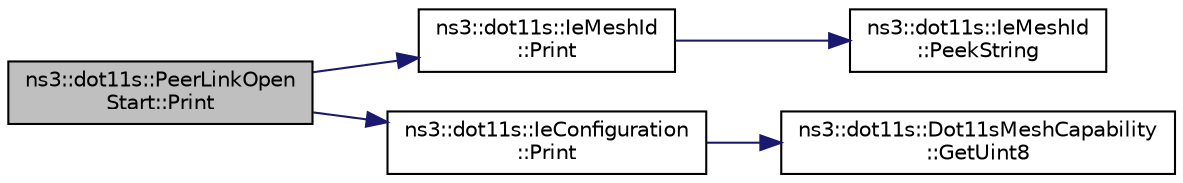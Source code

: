 digraph "ns3::dot11s::PeerLinkOpenStart::Print"
{
  edge [fontname="Helvetica",fontsize="10",labelfontname="Helvetica",labelfontsize="10"];
  node [fontname="Helvetica",fontsize="10",shape=record];
  rankdir="LR";
  Node1 [label="ns3::dot11s::PeerLinkOpen\lStart::Print",height=0.2,width=0.4,color="black", fillcolor="grey75", style="filled", fontcolor="black"];
  Node1 -> Node2 [color="midnightblue",fontsize="10",style="solid"];
  Node2 [label="ns3::dot11s::IeMeshId\l::Print",height=0.2,width=0.4,color="black", fillcolor="white", style="filled",URL="$d5/d44/classns3_1_1dot11s_1_1IeMeshId.html#a14ae9b0cfd9609e679cc3436e71bacfb"];
  Node2 -> Node3 [color="midnightblue",fontsize="10",style="solid"];
  Node3 [label="ns3::dot11s::IeMeshId\l::PeekString",height=0.2,width=0.4,color="black", fillcolor="white", style="filled",URL="$d5/d44/classns3_1_1dot11s_1_1IeMeshId.html#a6f631ede0ea426d6c30e8aa241b6cd73"];
  Node1 -> Node4 [color="midnightblue",fontsize="10",style="solid"];
  Node4 [label="ns3::dot11s::IeConfiguration\l::Print",height=0.2,width=0.4,color="black", fillcolor="white", style="filled",URL="$d0/d3e/classns3_1_1dot11s_1_1IeConfiguration.html#a9f1204b5e2849039e3bc5f8b9e6a1246"];
  Node4 -> Node5 [color="midnightblue",fontsize="10",style="solid"];
  Node5 [label="ns3::dot11s::Dot11sMeshCapability\l::GetUint8",height=0.2,width=0.4,color="black", fillcolor="white", style="filled",URL="$de/ded/classns3_1_1dot11s_1_1Dot11sMeshCapability.html#ad188791377b17e0ab114cc1670e837e4"];
}
